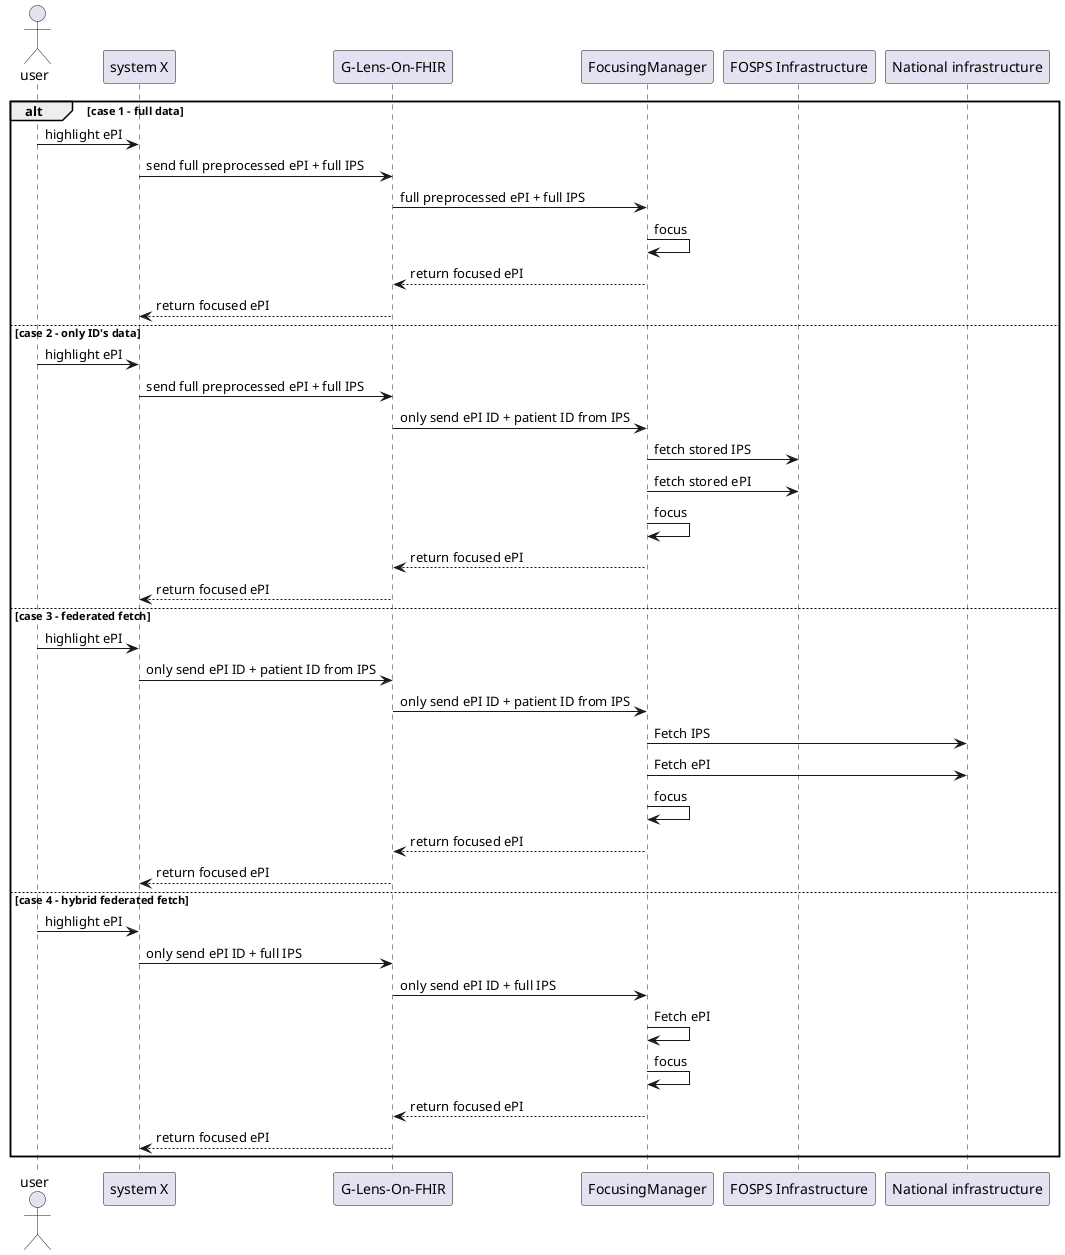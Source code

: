 @startuml 

actor user
participant "system X" as SystemX
participant "G-Lens-On-FHIR" as GLensOnFHIR
participant "FocusingManager" as FocusingManager
participant "FOSPS Infrastructure" as FOSPS
participant "National infrastructure" as NationalInfra

alt case 1 - full data
    user -> SystemX : highlight ePI
    SystemX -> GLensOnFHIR : send full preprocessed ePI + full IPS
    GLensOnFHIR -> FocusingManager : full preprocessed ePI + full IPS
    FocusingManager -> FocusingManager : focus
    FocusingManager --> GLensOnFHIR : return focused ePI
    GLensOnFHIR --> SystemX : return focused ePI
else case 2 - only ID's data
    user -> SystemX : highlight ePI
    SystemX -> GLensOnFHIR : send full preprocessed ePI + full IPS
    GLensOnFHIR -> FocusingManager : only send ePI ID + patient ID from IPS
    FocusingManager -> FOSPS : fetch stored IPS
    FocusingManager -> FOSPS : fetch stored ePI
    FocusingManager -> FocusingManager : focus
    FocusingManager --> GLensOnFHIR : return focused ePI
    GLensOnFHIR --> SystemX : return focused ePI
else case 3 - federated fetch
    user -> SystemX : highlight ePI
    SystemX -> GLensOnFHIR : only send ePI ID + patient ID from IPS
    GLensOnFHIR -> FocusingManager : only send ePI ID + patient ID from IPS
    FocusingManager -> NationalInfra : Fetch IPS
    FocusingManager -> NationalInfra : Fetch ePI
    FocusingManager -> FocusingManager : focus
    FocusingManager --> GLensOnFHIR : return focused ePI
    GLensOnFHIR --> SystemX : return focused ePI
else case 4 - hybrid federated fetch
    user -> SystemX : highlight ePI
    SystemX -> GLensOnFHIR : only send ePI ID + full IPS
    GLensOnFHIR -> FocusingManager : only send ePI ID + full IPS
    FocusingManager -> FocusingManager : Fetch ePI
    FocusingManager -> FocusingManager : focus
    FocusingManager --> GLensOnFHIR : return focused ePI
    GLensOnFHIR --> SystemX : return focused ePI
end
@enduml